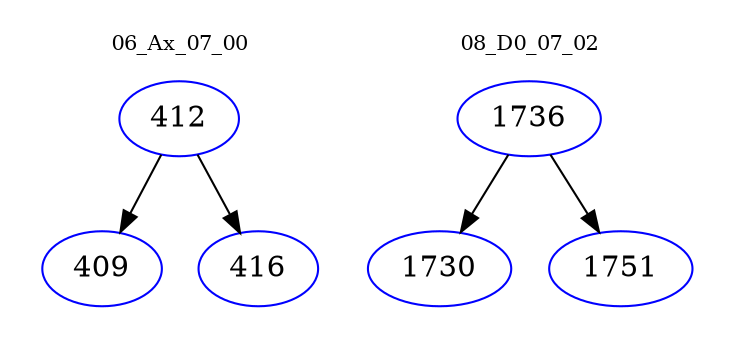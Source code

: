 digraph{
subgraph cluster_0 {
color = white
label = "06_Ax_07_00";
fontsize=10;
T0_412 [label="412", color="blue"]
T0_412 -> T0_409 [color="black"]
T0_409 [label="409", color="blue"]
T0_412 -> T0_416 [color="black"]
T0_416 [label="416", color="blue"]
}
subgraph cluster_1 {
color = white
label = "08_D0_07_02";
fontsize=10;
T1_1736 [label="1736", color="blue"]
T1_1736 -> T1_1730 [color="black"]
T1_1730 [label="1730", color="blue"]
T1_1736 -> T1_1751 [color="black"]
T1_1751 [label="1751", color="blue"]
}
}
